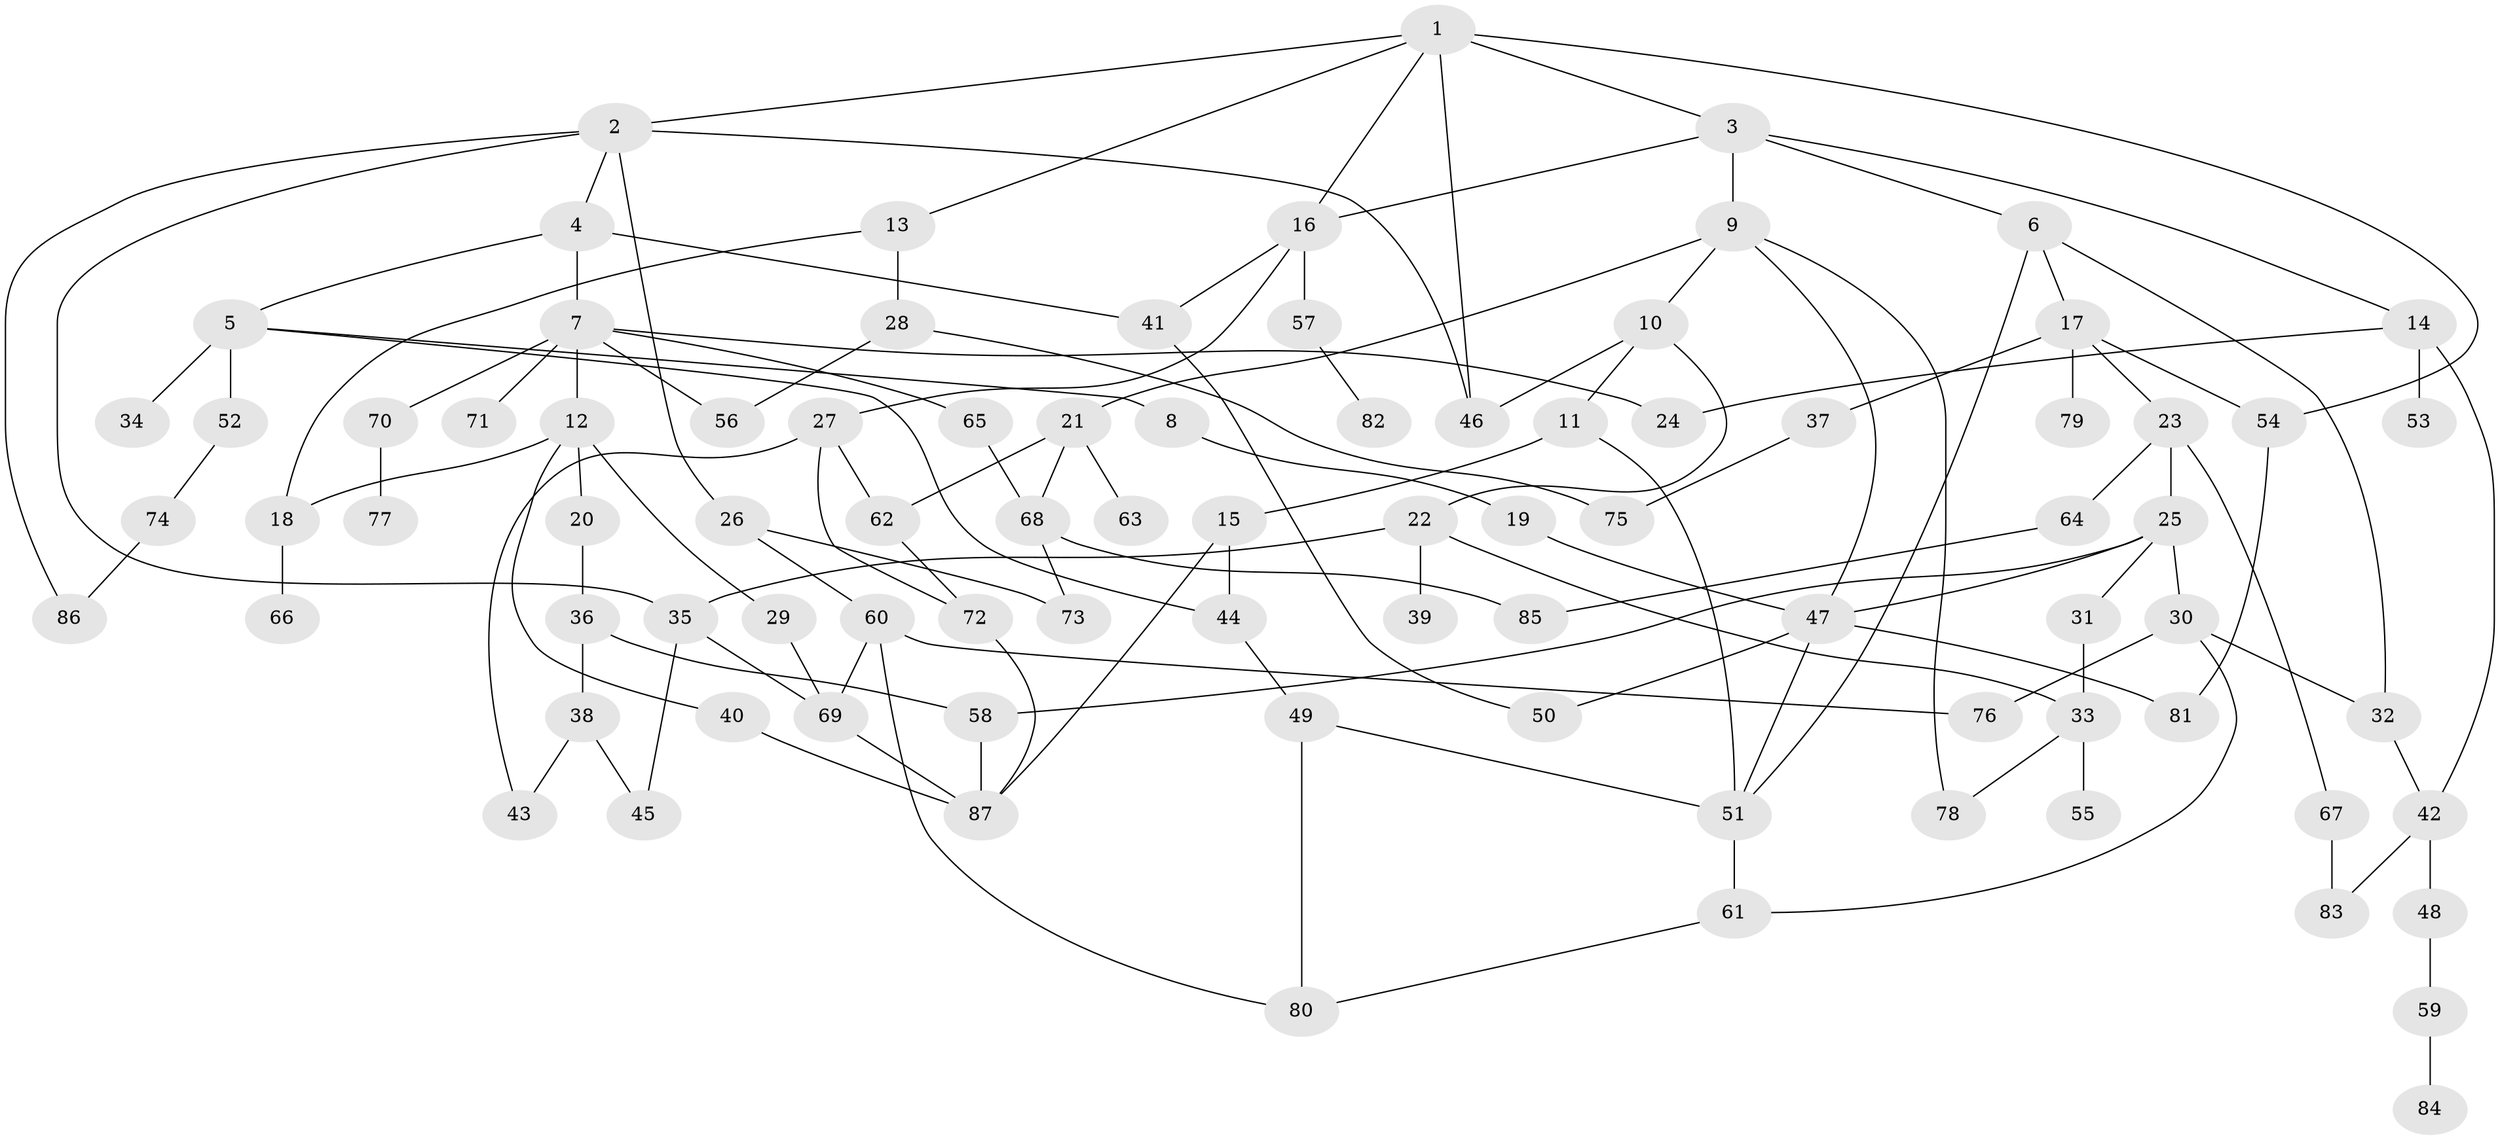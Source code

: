 // Generated by graph-tools (version 1.1) at 2025/00/03/09/25 03:00:59]
// undirected, 87 vertices, 128 edges
graph export_dot {
graph [start="1"]
  node [color=gray90,style=filled];
  1;
  2;
  3;
  4;
  5;
  6;
  7;
  8;
  9;
  10;
  11;
  12;
  13;
  14;
  15;
  16;
  17;
  18;
  19;
  20;
  21;
  22;
  23;
  24;
  25;
  26;
  27;
  28;
  29;
  30;
  31;
  32;
  33;
  34;
  35;
  36;
  37;
  38;
  39;
  40;
  41;
  42;
  43;
  44;
  45;
  46;
  47;
  48;
  49;
  50;
  51;
  52;
  53;
  54;
  55;
  56;
  57;
  58;
  59;
  60;
  61;
  62;
  63;
  64;
  65;
  66;
  67;
  68;
  69;
  70;
  71;
  72;
  73;
  74;
  75;
  76;
  77;
  78;
  79;
  80;
  81;
  82;
  83;
  84;
  85;
  86;
  87;
  1 -- 2;
  1 -- 3;
  1 -- 13;
  1 -- 16;
  1 -- 54;
  1 -- 46;
  2 -- 4;
  2 -- 26;
  2 -- 46;
  2 -- 35;
  2 -- 86;
  3 -- 6;
  3 -- 9;
  3 -- 14;
  3 -- 16;
  4 -- 5;
  4 -- 7;
  4 -- 41;
  5 -- 8;
  5 -- 34;
  5 -- 52;
  5 -- 44;
  6 -- 17;
  6 -- 51;
  6 -- 32;
  7 -- 12;
  7 -- 56;
  7 -- 65;
  7 -- 70;
  7 -- 71;
  7 -- 24;
  8 -- 19;
  9 -- 10;
  9 -- 21;
  9 -- 78;
  9 -- 47;
  10 -- 11;
  10 -- 22;
  10 -- 46;
  11 -- 15;
  11 -- 51;
  12 -- 18;
  12 -- 20;
  12 -- 29;
  12 -- 40;
  13 -- 28;
  13 -- 18;
  14 -- 24;
  14 -- 42;
  14 -- 53;
  15 -- 44;
  15 -- 87;
  16 -- 27;
  16 -- 41;
  16 -- 57;
  17 -- 23;
  17 -- 37;
  17 -- 79;
  17 -- 54;
  18 -- 66;
  19 -- 47;
  20 -- 36;
  21 -- 63;
  21 -- 68;
  21 -- 62;
  22 -- 33;
  22 -- 35;
  22 -- 39;
  23 -- 25;
  23 -- 64;
  23 -- 67;
  25 -- 30;
  25 -- 31;
  25 -- 58;
  25 -- 47;
  26 -- 60;
  26 -- 73;
  27 -- 62;
  27 -- 72;
  27 -- 43;
  28 -- 75;
  28 -- 56;
  29 -- 69;
  30 -- 32;
  30 -- 76;
  30 -- 61;
  31 -- 33;
  32 -- 42;
  33 -- 55;
  33 -- 78;
  35 -- 45;
  35 -- 69;
  36 -- 38;
  36 -- 58;
  37 -- 75;
  38 -- 43;
  38 -- 45;
  40 -- 87;
  41 -- 50;
  42 -- 48;
  42 -- 83;
  44 -- 49;
  47 -- 50;
  47 -- 81;
  47 -- 51;
  48 -- 59;
  49 -- 51;
  49 -- 80;
  51 -- 61;
  52 -- 74;
  54 -- 81;
  57 -- 82;
  58 -- 87;
  59 -- 84;
  60 -- 76;
  60 -- 69;
  60 -- 80;
  61 -- 80;
  62 -- 72;
  64 -- 85;
  65 -- 68;
  67 -- 83;
  68 -- 73;
  68 -- 85;
  69 -- 87;
  70 -- 77;
  72 -- 87;
  74 -- 86;
}
